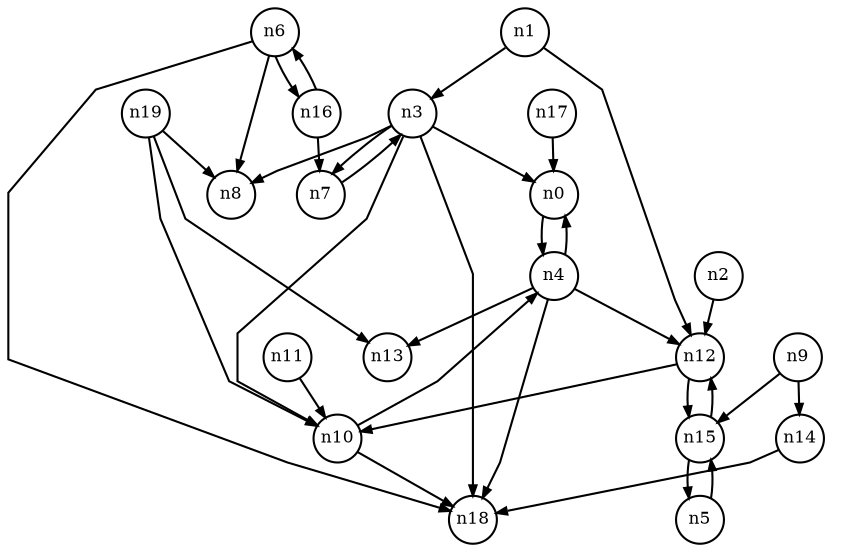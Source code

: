digraph G{
splines=polyline;
ranksep=0.22;
nodesep=0.22;
nodesize=0.16;
fontsize=8
edge [arrowsize=0.5]
node [fontsize=8 shape=circle width=0.32 fixedsize=shape];

n3 -> n0
n3 -> n8
n3 -> n10
n3 -> n18
n3 -> n7
n1 -> n3
n1 -> n12
n12 -> n10
n12 -> n15
n2 -> n12
n0 -> n4
n10 -> n18
n10 -> n4
n4 -> n0
n4 -> n12
n4 -> n13
n4 -> n18
n15 -> n12
n15 -> n5
n5 -> n15
n6 -> n8
n6 -> n18
n6 -> n16
n7 -> n3
n14 -> n18
n9 -> n14
n9 -> n15
n11 -> n10
n16 -> n6
n16 -> n7
n17 -> n0
n19 -> n8
n19 -> n10
n19 -> n13
}
